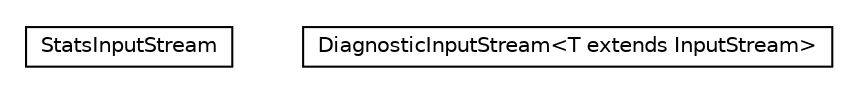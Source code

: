 #!/usr/local/bin/dot
#
# Class diagram 
# Generated by UMLGraph version 5.1 (http://www.umlgraph.org/)
#

digraph G {
	edge [fontname="Helvetica",fontsize=10,labelfontname="Helvetica",labelfontsize=10];
	node [fontname="Helvetica",fontsize=10,shape=plaintext];
	nodesep=0.25;
	ranksep=0.5;
	// com.gc.iotools.stream.is.inspection.StatsInputStream
	c300 [label=<<table title="com.gc.iotools.stream.is.inspection.StatsInputStream" border="0" cellborder="1" cellspacing="0" cellpadding="2" port="p" href="./StatsInputStream.html">
		<tr><td><table border="0" cellspacing="0" cellpadding="1">
<tr><td align="center" balign="center"> StatsInputStream </td></tr>
		</table></td></tr>
		</table>>, fontname="Helvetica", fontcolor="black", fontsize=10.0];
	// com.gc.iotools.stream.is.inspection.DiagnosticInputStream<T extends java.io.InputStream>
	c301 [label=<<table title="com.gc.iotools.stream.is.inspection.DiagnosticInputStream" border="0" cellborder="1" cellspacing="0" cellpadding="2" port="p" href="./DiagnosticInputStream.html">
		<tr><td><table border="0" cellspacing="0" cellpadding="1">
<tr><td align="center" balign="center"> DiagnosticInputStream&lt;T extends InputStream&gt; </td></tr>
		</table></td></tr>
		</table>>, fontname="Helvetica", fontcolor="black", fontsize=10.0];
}

